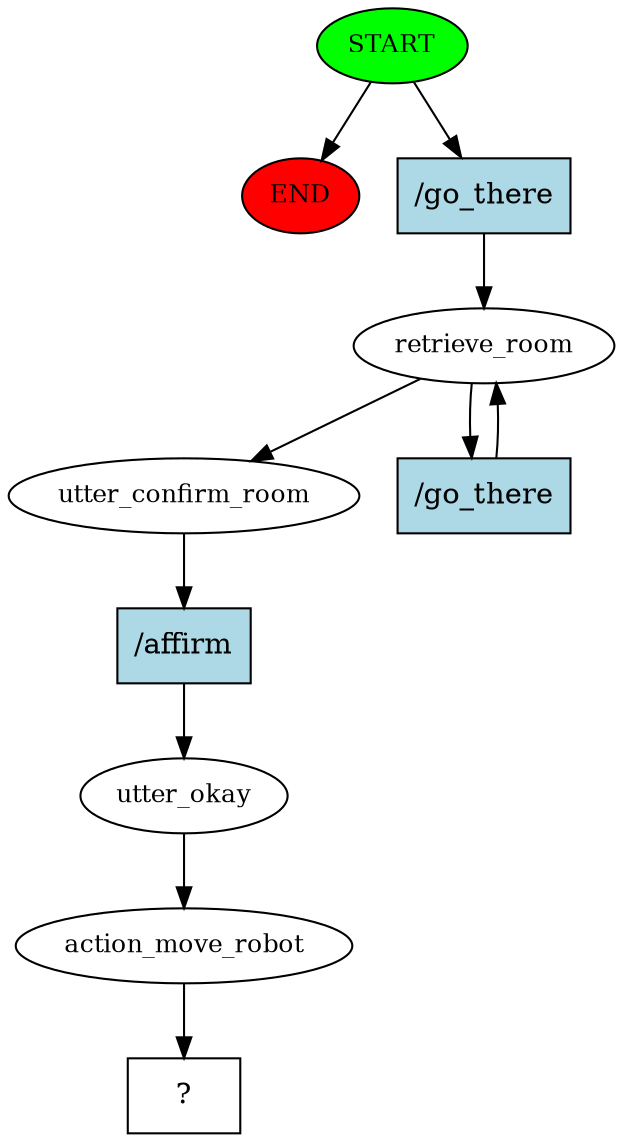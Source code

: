 digraph  {
0 [class="start active", fillcolor=green, fontsize=12, label=START, style=filled];
"-1" [class=end, fillcolor=red, fontsize=12, label=END, style=filled];
1 [class=active, fontsize=12, label=retrieve_room];
3 [class=active, fontsize=12, label=utter_confirm_room];
4 [class=active, fontsize=12, label=utter_okay];
5 [class=active, fontsize=12, label=action_move_robot];
6 [class="intent dashed active", label="  ?  ", shape=rect];
7 [class="intent active", fillcolor=lightblue, label="/go_there", shape=rect, style=filled];
8 [class="intent active", fillcolor=lightblue, label="/go_there", shape=rect, style=filled];
9 [class="intent active", fillcolor=lightblue, label="/affirm", shape=rect, style=filled];
0 -> "-1"  [class="", key=NONE, label=""];
0 -> 7  [class=active, key=0];
1 -> 3  [class=active, key=NONE, label=""];
1 -> 8  [class=active, key=0];
3 -> 9  [class=active, key=0];
4 -> 5  [class=active, key=NONE, label=""];
5 -> 6  [class=active, key=NONE, label=""];
7 -> 1  [class=active, key=0];
8 -> 1  [class=active, key=0];
9 -> 4  [class=active, key=0];
}
